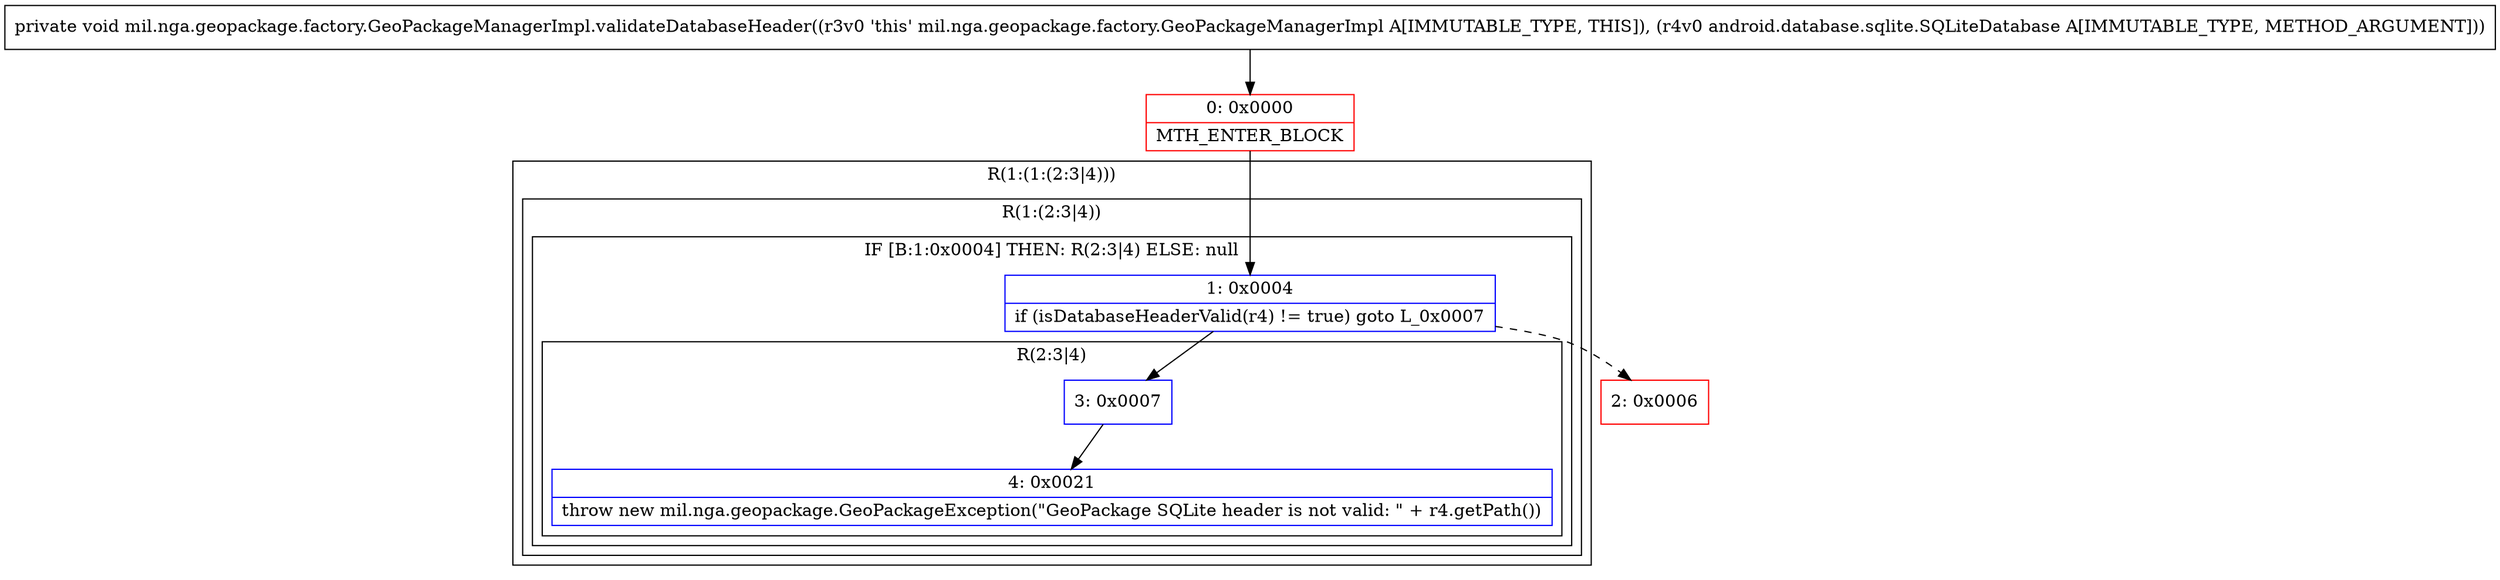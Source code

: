digraph "CFG formil.nga.geopackage.factory.GeoPackageManagerImpl.validateDatabaseHeader(Landroid\/database\/sqlite\/SQLiteDatabase;)V" {
subgraph cluster_Region_682960184 {
label = "R(1:(1:(2:3|4)))";
node [shape=record,color=blue];
subgraph cluster_Region_357275816 {
label = "R(1:(2:3|4))";
node [shape=record,color=blue];
subgraph cluster_IfRegion_660561505 {
label = "IF [B:1:0x0004] THEN: R(2:3|4) ELSE: null";
node [shape=record,color=blue];
Node_1 [shape=record,label="{1\:\ 0x0004|if (isDatabaseHeaderValid(r4) != true) goto L_0x0007\l}"];
subgraph cluster_Region_1208663900 {
label = "R(2:3|4)";
node [shape=record,color=blue];
Node_3 [shape=record,label="{3\:\ 0x0007}"];
Node_4 [shape=record,label="{4\:\ 0x0021|throw new mil.nga.geopackage.GeoPackageException(\"GeoPackage SQLite header is not valid: \" + r4.getPath())\l}"];
}
}
}
}
Node_0 [shape=record,color=red,label="{0\:\ 0x0000|MTH_ENTER_BLOCK\l}"];
Node_2 [shape=record,color=red,label="{2\:\ 0x0006}"];
MethodNode[shape=record,label="{private void mil.nga.geopackage.factory.GeoPackageManagerImpl.validateDatabaseHeader((r3v0 'this' mil.nga.geopackage.factory.GeoPackageManagerImpl A[IMMUTABLE_TYPE, THIS]), (r4v0 android.database.sqlite.SQLiteDatabase A[IMMUTABLE_TYPE, METHOD_ARGUMENT])) }"];
MethodNode -> Node_0;
Node_1 -> Node_2[style=dashed];
Node_1 -> Node_3;
Node_3 -> Node_4;
Node_0 -> Node_1;
}

